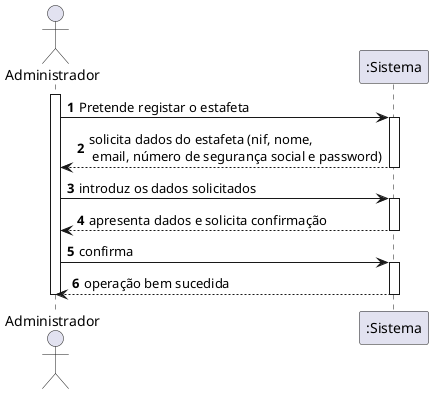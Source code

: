 @startuml
autonumber
actor "Administrador" as ADM

activate ADM
ADM -> ":Sistema" : Pretende registar o estafeta
activate ":Sistema"
":Sistema" --> ADM : solicita dados do estafeta (nif, nome,\n email, número de segurança social e password)
deactivate ":Sistema"


ADM -> ":Sistema" : introduz os dados solicitados
activate ":Sistema"
":Sistema" --> ADM : apresenta dados e solicita confirmação
deactivate ":Sistema"

ADM -> ":Sistema" : confirma
activate ":Sistema"
":Sistema" --> ADM : operação bem sucedida
deactivate ":Sistema"

deactivate ADM
@enduml
